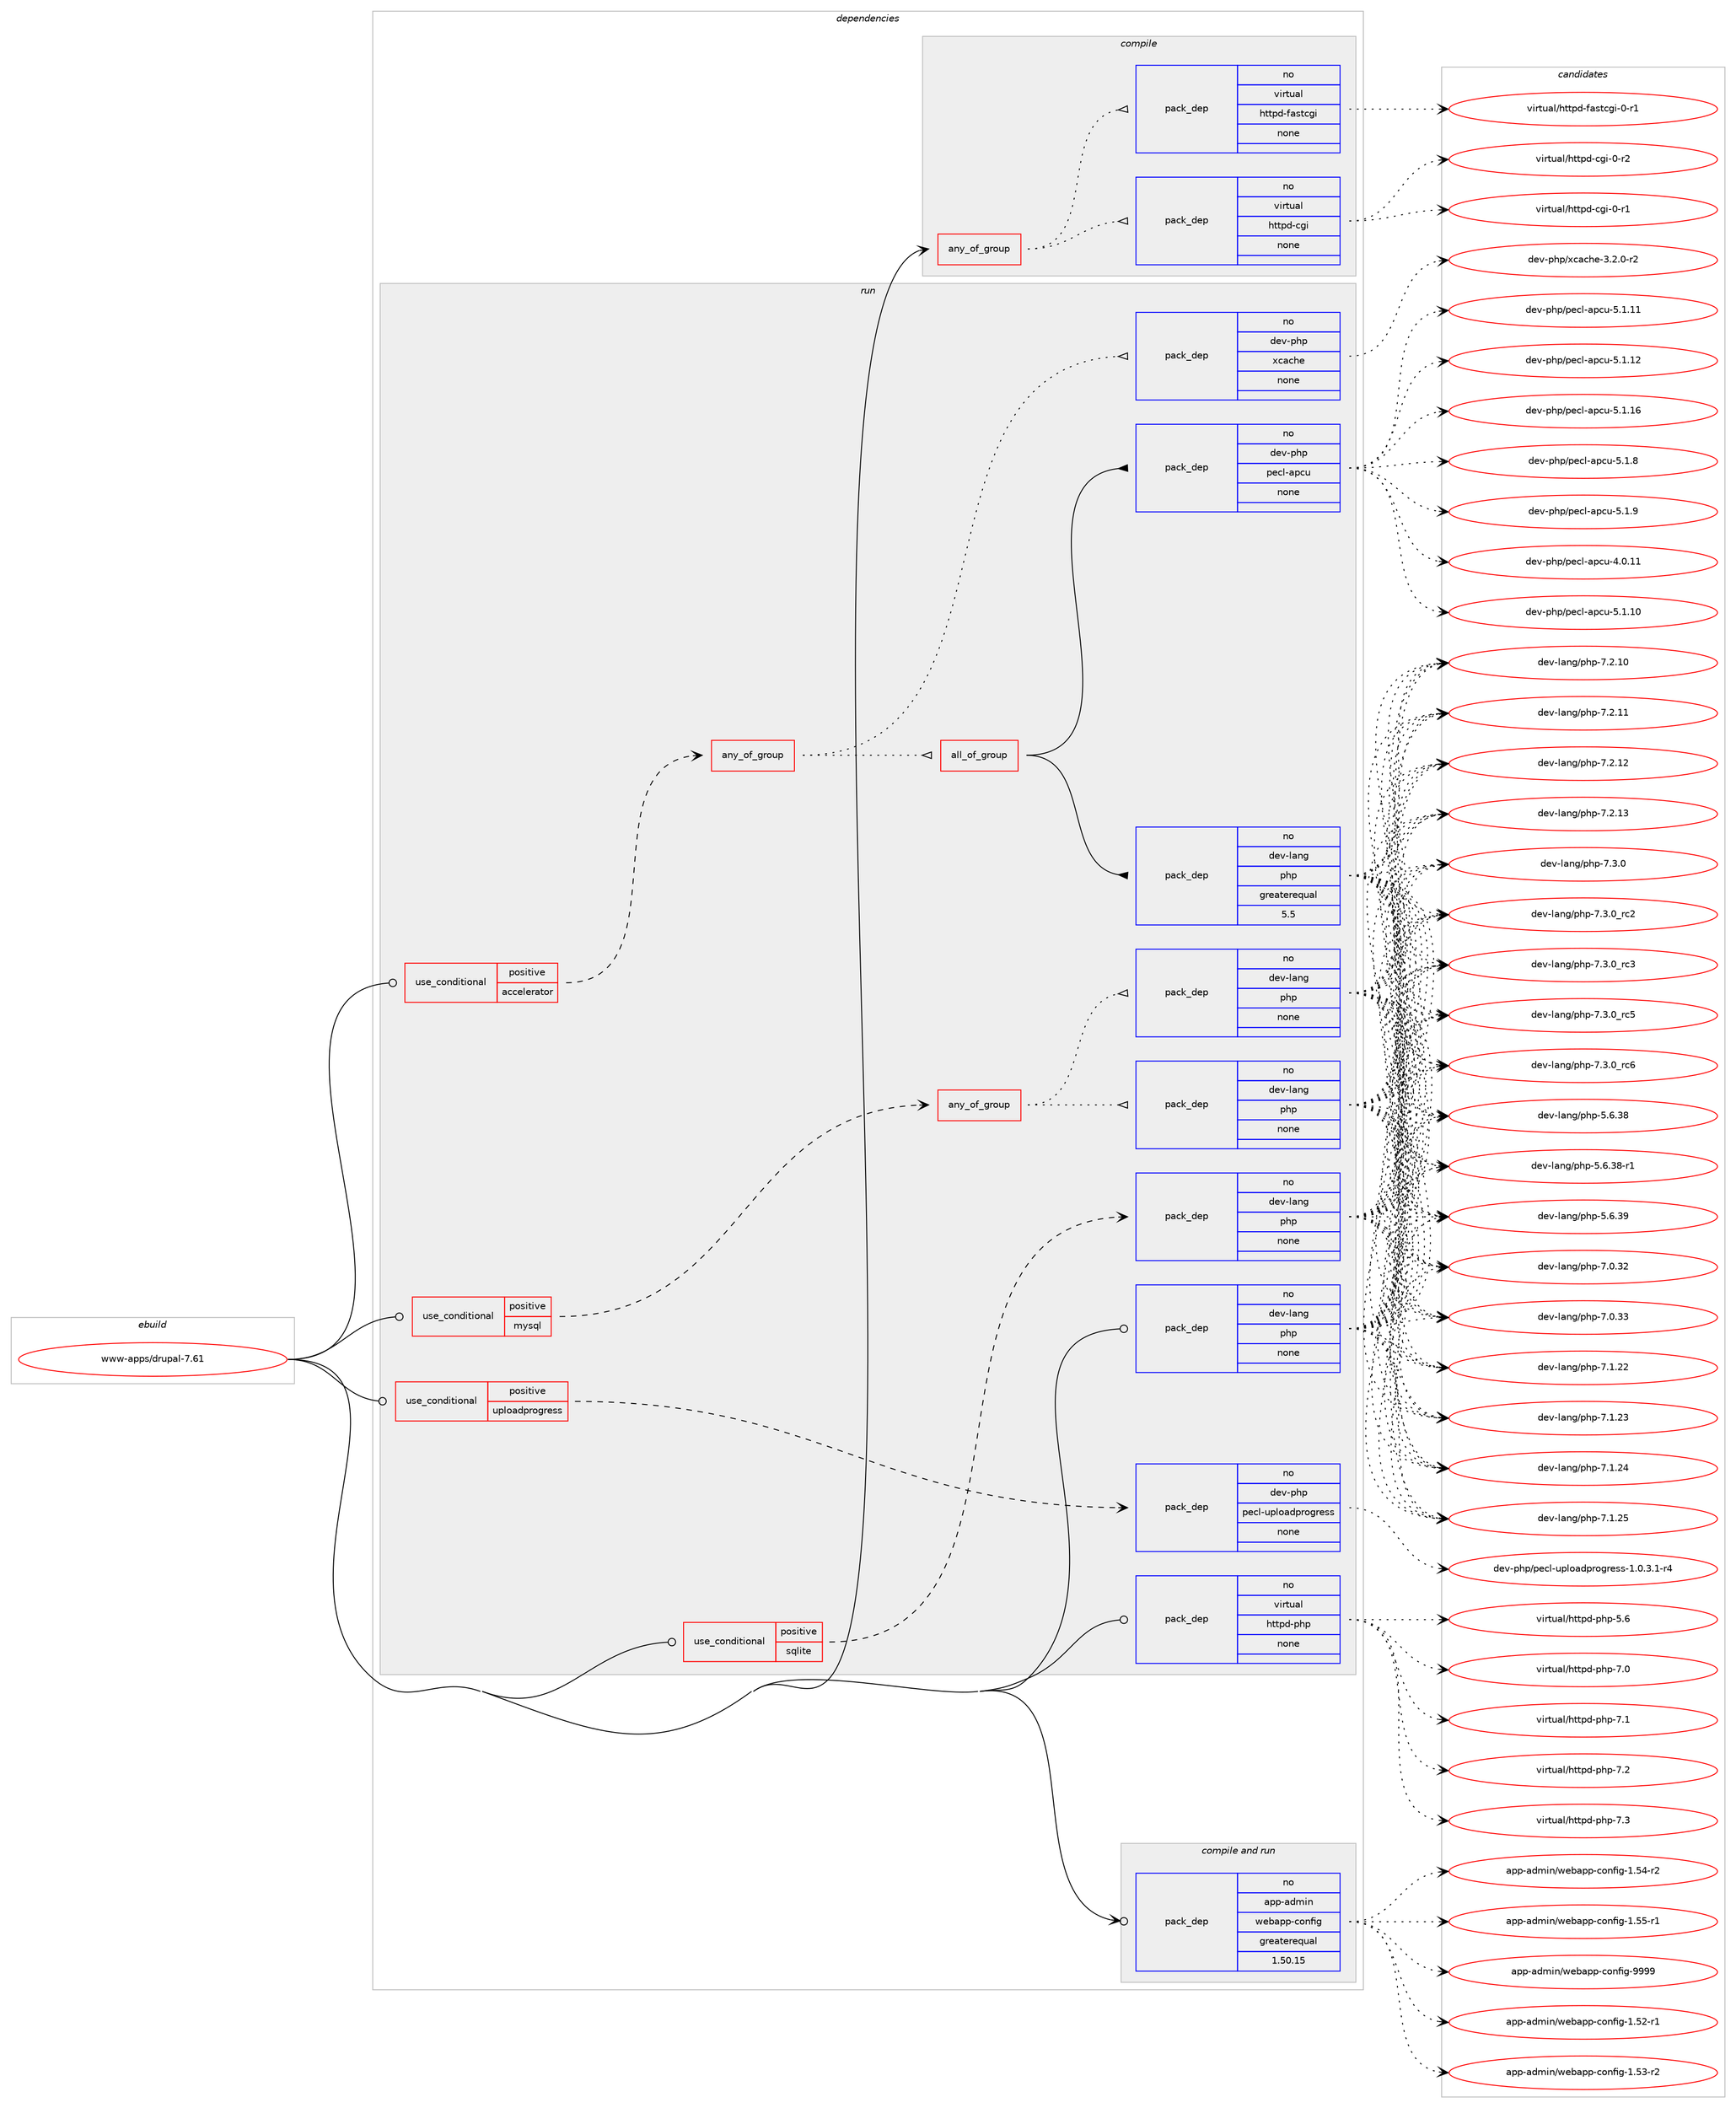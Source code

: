 digraph prolog {

# *************
# Graph options
# *************

newrank=true;
concentrate=true;
compound=true;
graph [rankdir=LR,fontname=Helvetica,fontsize=10,ranksep=1.5];#, ranksep=2.5, nodesep=0.2];
edge  [arrowhead=vee];
node  [fontname=Helvetica,fontsize=10];

# **********
# The ebuild
# **********

subgraph cluster_leftcol {
color=gray;
rank=same;
label=<<i>ebuild</i>>;
id [label="www-apps/drupal-7.61", color=red, width=4, href="../www-apps/drupal-7.61.svg"];
}

# ****************
# The dependencies
# ****************

subgraph cluster_midcol {
color=gray;
label=<<i>dependencies</i>>;
subgraph cluster_compile {
fillcolor="#eeeeee";
style=filled;
label=<<i>compile</i>>;
subgraph any201 {
dependency10037 [label=<<TABLE BORDER="0" CELLBORDER="1" CELLSPACING="0" CELLPADDING="4"><TR><TD CELLPADDING="10">any_of_group</TD></TR></TABLE>>, shape=none, color=red];subgraph pack7876 {
dependency10038 [label=<<TABLE BORDER="0" CELLBORDER="1" CELLSPACING="0" CELLPADDING="4" WIDTH="220"><TR><TD ROWSPAN="6" CELLPADDING="30">pack_dep</TD></TR><TR><TD WIDTH="110">no</TD></TR><TR><TD>virtual</TD></TR><TR><TD>httpd-cgi</TD></TR><TR><TD>none</TD></TR><TR><TD></TD></TR></TABLE>>, shape=none, color=blue];
}
dependency10037:e -> dependency10038:w [weight=20,style="dotted",arrowhead="oinv"];
subgraph pack7877 {
dependency10039 [label=<<TABLE BORDER="0" CELLBORDER="1" CELLSPACING="0" CELLPADDING="4" WIDTH="220"><TR><TD ROWSPAN="6" CELLPADDING="30">pack_dep</TD></TR><TR><TD WIDTH="110">no</TD></TR><TR><TD>virtual</TD></TR><TR><TD>httpd-fastcgi</TD></TR><TR><TD>none</TD></TR><TR><TD></TD></TR></TABLE>>, shape=none, color=blue];
}
dependency10037:e -> dependency10039:w [weight=20,style="dotted",arrowhead="oinv"];
}
id:e -> dependency10037:w [weight=20,style="solid",arrowhead="vee"];
}
subgraph cluster_compileandrun {
fillcolor="#eeeeee";
style=filled;
label=<<i>compile and run</i>>;
subgraph pack7878 {
dependency10040 [label=<<TABLE BORDER="0" CELLBORDER="1" CELLSPACING="0" CELLPADDING="4" WIDTH="220"><TR><TD ROWSPAN="6" CELLPADDING="30">pack_dep</TD></TR><TR><TD WIDTH="110">no</TD></TR><TR><TD>app-admin</TD></TR><TR><TD>webapp-config</TD></TR><TR><TD>greaterequal</TD></TR><TR><TD>1.50.15</TD></TR></TABLE>>, shape=none, color=blue];
}
id:e -> dependency10040:w [weight=20,style="solid",arrowhead="odotvee"];
}
subgraph cluster_run {
fillcolor="#eeeeee";
style=filled;
label=<<i>run</i>>;
subgraph cond1945 {
dependency10041 [label=<<TABLE BORDER="0" CELLBORDER="1" CELLSPACING="0" CELLPADDING="4"><TR><TD ROWSPAN="3" CELLPADDING="10">use_conditional</TD></TR><TR><TD>positive</TD></TR><TR><TD>accelerator</TD></TR></TABLE>>, shape=none, color=red];
subgraph any202 {
dependency10042 [label=<<TABLE BORDER="0" CELLBORDER="1" CELLSPACING="0" CELLPADDING="4"><TR><TD CELLPADDING="10">any_of_group</TD></TR></TABLE>>, shape=none, color=red];subgraph pack7879 {
dependency10043 [label=<<TABLE BORDER="0" CELLBORDER="1" CELLSPACING="0" CELLPADDING="4" WIDTH="220"><TR><TD ROWSPAN="6" CELLPADDING="30">pack_dep</TD></TR><TR><TD WIDTH="110">no</TD></TR><TR><TD>dev-php</TD></TR><TR><TD>xcache</TD></TR><TR><TD>none</TD></TR><TR><TD></TD></TR></TABLE>>, shape=none, color=blue];
}
dependency10042:e -> dependency10043:w [weight=20,style="dotted",arrowhead="oinv"];
subgraph all18 {
dependency10044 [label=<<TABLE BORDER="0" CELLBORDER="1" CELLSPACING="0" CELLPADDING="4"><TR><TD CELLPADDING="10">all_of_group</TD></TR></TABLE>>, shape=none, color=red];subgraph pack7880 {
dependency10045 [label=<<TABLE BORDER="0" CELLBORDER="1" CELLSPACING="0" CELLPADDING="4" WIDTH="220"><TR><TD ROWSPAN="6" CELLPADDING="30">pack_dep</TD></TR><TR><TD WIDTH="110">no</TD></TR><TR><TD>dev-lang</TD></TR><TR><TD>php</TD></TR><TR><TD>greaterequal</TD></TR><TR><TD>5.5</TD></TR></TABLE>>, shape=none, color=blue];
}
dependency10044:e -> dependency10045:w [weight=20,style="solid",arrowhead="inv"];
subgraph pack7881 {
dependency10046 [label=<<TABLE BORDER="0" CELLBORDER="1" CELLSPACING="0" CELLPADDING="4" WIDTH="220"><TR><TD ROWSPAN="6" CELLPADDING="30">pack_dep</TD></TR><TR><TD WIDTH="110">no</TD></TR><TR><TD>dev-php</TD></TR><TR><TD>pecl-apcu</TD></TR><TR><TD>none</TD></TR><TR><TD></TD></TR></TABLE>>, shape=none, color=blue];
}
dependency10044:e -> dependency10046:w [weight=20,style="solid",arrowhead="inv"];
}
dependency10042:e -> dependency10044:w [weight=20,style="dotted",arrowhead="oinv"];
}
dependency10041:e -> dependency10042:w [weight=20,style="dashed",arrowhead="vee"];
}
id:e -> dependency10041:w [weight=20,style="solid",arrowhead="odot"];
subgraph cond1946 {
dependency10047 [label=<<TABLE BORDER="0" CELLBORDER="1" CELLSPACING="0" CELLPADDING="4"><TR><TD ROWSPAN="3" CELLPADDING="10">use_conditional</TD></TR><TR><TD>positive</TD></TR><TR><TD>mysql</TD></TR></TABLE>>, shape=none, color=red];
subgraph any203 {
dependency10048 [label=<<TABLE BORDER="0" CELLBORDER="1" CELLSPACING="0" CELLPADDING="4"><TR><TD CELLPADDING="10">any_of_group</TD></TR></TABLE>>, shape=none, color=red];subgraph pack7882 {
dependency10049 [label=<<TABLE BORDER="0" CELLBORDER="1" CELLSPACING="0" CELLPADDING="4" WIDTH="220"><TR><TD ROWSPAN="6" CELLPADDING="30">pack_dep</TD></TR><TR><TD WIDTH="110">no</TD></TR><TR><TD>dev-lang</TD></TR><TR><TD>php</TD></TR><TR><TD>none</TD></TR><TR><TD></TD></TR></TABLE>>, shape=none, color=blue];
}
dependency10048:e -> dependency10049:w [weight=20,style="dotted",arrowhead="oinv"];
subgraph pack7883 {
dependency10050 [label=<<TABLE BORDER="0" CELLBORDER="1" CELLSPACING="0" CELLPADDING="4" WIDTH="220"><TR><TD ROWSPAN="6" CELLPADDING="30">pack_dep</TD></TR><TR><TD WIDTH="110">no</TD></TR><TR><TD>dev-lang</TD></TR><TR><TD>php</TD></TR><TR><TD>none</TD></TR><TR><TD></TD></TR></TABLE>>, shape=none, color=blue];
}
dependency10048:e -> dependency10050:w [weight=20,style="dotted",arrowhead="oinv"];
}
dependency10047:e -> dependency10048:w [weight=20,style="dashed",arrowhead="vee"];
}
id:e -> dependency10047:w [weight=20,style="solid",arrowhead="odot"];
subgraph cond1947 {
dependency10051 [label=<<TABLE BORDER="0" CELLBORDER="1" CELLSPACING="0" CELLPADDING="4"><TR><TD ROWSPAN="3" CELLPADDING="10">use_conditional</TD></TR><TR><TD>positive</TD></TR><TR><TD>sqlite</TD></TR></TABLE>>, shape=none, color=red];
subgraph pack7884 {
dependency10052 [label=<<TABLE BORDER="0" CELLBORDER="1" CELLSPACING="0" CELLPADDING="4" WIDTH="220"><TR><TD ROWSPAN="6" CELLPADDING="30">pack_dep</TD></TR><TR><TD WIDTH="110">no</TD></TR><TR><TD>dev-lang</TD></TR><TR><TD>php</TD></TR><TR><TD>none</TD></TR><TR><TD></TD></TR></TABLE>>, shape=none, color=blue];
}
dependency10051:e -> dependency10052:w [weight=20,style="dashed",arrowhead="vee"];
}
id:e -> dependency10051:w [weight=20,style="solid",arrowhead="odot"];
subgraph cond1948 {
dependency10053 [label=<<TABLE BORDER="0" CELLBORDER="1" CELLSPACING="0" CELLPADDING="4"><TR><TD ROWSPAN="3" CELLPADDING="10">use_conditional</TD></TR><TR><TD>positive</TD></TR><TR><TD>uploadprogress</TD></TR></TABLE>>, shape=none, color=red];
subgraph pack7885 {
dependency10054 [label=<<TABLE BORDER="0" CELLBORDER="1" CELLSPACING="0" CELLPADDING="4" WIDTH="220"><TR><TD ROWSPAN="6" CELLPADDING="30">pack_dep</TD></TR><TR><TD WIDTH="110">no</TD></TR><TR><TD>dev-php</TD></TR><TR><TD>pecl-uploadprogress</TD></TR><TR><TD>none</TD></TR><TR><TD></TD></TR></TABLE>>, shape=none, color=blue];
}
dependency10053:e -> dependency10054:w [weight=20,style="dashed",arrowhead="vee"];
}
id:e -> dependency10053:w [weight=20,style="solid",arrowhead="odot"];
subgraph pack7886 {
dependency10055 [label=<<TABLE BORDER="0" CELLBORDER="1" CELLSPACING="0" CELLPADDING="4" WIDTH="220"><TR><TD ROWSPAN="6" CELLPADDING="30">pack_dep</TD></TR><TR><TD WIDTH="110">no</TD></TR><TR><TD>dev-lang</TD></TR><TR><TD>php</TD></TR><TR><TD>none</TD></TR><TR><TD></TD></TR></TABLE>>, shape=none, color=blue];
}
id:e -> dependency10055:w [weight=20,style="solid",arrowhead="odot"];
subgraph pack7887 {
dependency10056 [label=<<TABLE BORDER="0" CELLBORDER="1" CELLSPACING="0" CELLPADDING="4" WIDTH="220"><TR><TD ROWSPAN="6" CELLPADDING="30">pack_dep</TD></TR><TR><TD WIDTH="110">no</TD></TR><TR><TD>virtual</TD></TR><TR><TD>httpd-php</TD></TR><TR><TD>none</TD></TR><TR><TD></TD></TR></TABLE>>, shape=none, color=blue];
}
id:e -> dependency10056:w [weight=20,style="solid",arrowhead="odot"];
}
}

# **************
# The candidates
# **************

subgraph cluster_choices {
rank=same;
color=gray;
label=<<i>candidates</i>>;

subgraph choice7876 {
color=black;
nodesep=1;
choice1181051141161179710847104116116112100459910310545484511449 [label="virtual/httpd-cgi-0-r1", color=red, width=4,href="../virtual/httpd-cgi-0-r1.svg"];
choice1181051141161179710847104116116112100459910310545484511450 [label="virtual/httpd-cgi-0-r2", color=red, width=4,href="../virtual/httpd-cgi-0-r2.svg"];
dependency10038:e -> choice1181051141161179710847104116116112100459910310545484511449:w [style=dotted,weight="100"];
dependency10038:e -> choice1181051141161179710847104116116112100459910310545484511450:w [style=dotted,weight="100"];
}
subgraph choice7877 {
color=black;
nodesep=1;
choice118105114116117971084710411611611210045102971151169910310545484511449 [label="virtual/httpd-fastcgi-0-r1", color=red, width=4,href="../virtual/httpd-fastcgi-0-r1.svg"];
dependency10039:e -> choice118105114116117971084710411611611210045102971151169910310545484511449:w [style=dotted,weight="100"];
}
subgraph choice7878 {
color=black;
nodesep=1;
choice971121124597100109105110471191019897112112459911111010210510345494653504511449 [label="app-admin/webapp-config-1.52-r1", color=red, width=4,href="../app-admin/webapp-config-1.52-r1.svg"];
choice971121124597100109105110471191019897112112459911111010210510345494653514511450 [label="app-admin/webapp-config-1.53-r2", color=red, width=4,href="../app-admin/webapp-config-1.53-r2.svg"];
choice971121124597100109105110471191019897112112459911111010210510345494653524511450 [label="app-admin/webapp-config-1.54-r2", color=red, width=4,href="../app-admin/webapp-config-1.54-r2.svg"];
choice971121124597100109105110471191019897112112459911111010210510345494653534511449 [label="app-admin/webapp-config-1.55-r1", color=red, width=4,href="../app-admin/webapp-config-1.55-r1.svg"];
choice97112112459710010910511047119101989711211245991111101021051034557575757 [label="app-admin/webapp-config-9999", color=red, width=4,href="../app-admin/webapp-config-9999.svg"];
dependency10040:e -> choice971121124597100109105110471191019897112112459911111010210510345494653504511449:w [style=dotted,weight="100"];
dependency10040:e -> choice971121124597100109105110471191019897112112459911111010210510345494653514511450:w [style=dotted,weight="100"];
dependency10040:e -> choice971121124597100109105110471191019897112112459911111010210510345494653524511450:w [style=dotted,weight="100"];
dependency10040:e -> choice971121124597100109105110471191019897112112459911111010210510345494653534511449:w [style=dotted,weight="100"];
dependency10040:e -> choice97112112459710010910511047119101989711211245991111101021051034557575757:w [style=dotted,weight="100"];
}
subgraph choice7879 {
color=black;
nodesep=1;
choice10010111845112104112471209997991041014551465046484511450 [label="dev-php/xcache-3.2.0-r2", color=red, width=4,href="../dev-php/xcache-3.2.0-r2.svg"];
dependency10043:e -> choice10010111845112104112471209997991041014551465046484511450:w [style=dotted,weight="100"];
}
subgraph choice7880 {
color=black;
nodesep=1;
choice100101118451089711010347112104112455546514648951149950 [label="dev-lang/php-7.3.0_rc2", color=red, width=4,href="../dev-lang/php-7.3.0_rc2.svg"];
choice100101118451089711010347112104112455546514648951149951 [label="dev-lang/php-7.3.0_rc3", color=red, width=4,href="../dev-lang/php-7.3.0_rc3.svg"];
choice100101118451089711010347112104112455546514648951149953 [label="dev-lang/php-7.3.0_rc5", color=red, width=4,href="../dev-lang/php-7.3.0_rc5.svg"];
choice100101118451089711010347112104112455546514648951149954 [label="dev-lang/php-7.3.0_rc6", color=red, width=4,href="../dev-lang/php-7.3.0_rc6.svg"];
choice10010111845108971101034711210411245534654465156 [label="dev-lang/php-5.6.38", color=red, width=4,href="../dev-lang/php-5.6.38.svg"];
choice100101118451089711010347112104112455346544651564511449 [label="dev-lang/php-5.6.38-r1", color=red, width=4,href="../dev-lang/php-5.6.38-r1.svg"];
choice10010111845108971101034711210411245534654465157 [label="dev-lang/php-5.6.39", color=red, width=4,href="../dev-lang/php-5.6.39.svg"];
choice10010111845108971101034711210411245554648465150 [label="dev-lang/php-7.0.32", color=red, width=4,href="../dev-lang/php-7.0.32.svg"];
choice10010111845108971101034711210411245554648465151 [label="dev-lang/php-7.0.33", color=red, width=4,href="../dev-lang/php-7.0.33.svg"];
choice10010111845108971101034711210411245554649465050 [label="dev-lang/php-7.1.22", color=red, width=4,href="../dev-lang/php-7.1.22.svg"];
choice10010111845108971101034711210411245554649465051 [label="dev-lang/php-7.1.23", color=red, width=4,href="../dev-lang/php-7.1.23.svg"];
choice10010111845108971101034711210411245554649465052 [label="dev-lang/php-7.1.24", color=red, width=4,href="../dev-lang/php-7.1.24.svg"];
choice10010111845108971101034711210411245554649465053 [label="dev-lang/php-7.1.25", color=red, width=4,href="../dev-lang/php-7.1.25.svg"];
choice10010111845108971101034711210411245554650464948 [label="dev-lang/php-7.2.10", color=red, width=4,href="../dev-lang/php-7.2.10.svg"];
choice10010111845108971101034711210411245554650464949 [label="dev-lang/php-7.2.11", color=red, width=4,href="../dev-lang/php-7.2.11.svg"];
choice10010111845108971101034711210411245554650464950 [label="dev-lang/php-7.2.12", color=red, width=4,href="../dev-lang/php-7.2.12.svg"];
choice10010111845108971101034711210411245554650464951 [label="dev-lang/php-7.2.13", color=red, width=4,href="../dev-lang/php-7.2.13.svg"];
choice100101118451089711010347112104112455546514648 [label="dev-lang/php-7.3.0", color=red, width=4,href="../dev-lang/php-7.3.0.svg"];
dependency10045:e -> choice100101118451089711010347112104112455546514648951149950:w [style=dotted,weight="100"];
dependency10045:e -> choice100101118451089711010347112104112455546514648951149951:w [style=dotted,weight="100"];
dependency10045:e -> choice100101118451089711010347112104112455546514648951149953:w [style=dotted,weight="100"];
dependency10045:e -> choice100101118451089711010347112104112455546514648951149954:w [style=dotted,weight="100"];
dependency10045:e -> choice10010111845108971101034711210411245534654465156:w [style=dotted,weight="100"];
dependency10045:e -> choice100101118451089711010347112104112455346544651564511449:w [style=dotted,weight="100"];
dependency10045:e -> choice10010111845108971101034711210411245534654465157:w [style=dotted,weight="100"];
dependency10045:e -> choice10010111845108971101034711210411245554648465150:w [style=dotted,weight="100"];
dependency10045:e -> choice10010111845108971101034711210411245554648465151:w [style=dotted,weight="100"];
dependency10045:e -> choice10010111845108971101034711210411245554649465050:w [style=dotted,weight="100"];
dependency10045:e -> choice10010111845108971101034711210411245554649465051:w [style=dotted,weight="100"];
dependency10045:e -> choice10010111845108971101034711210411245554649465052:w [style=dotted,weight="100"];
dependency10045:e -> choice10010111845108971101034711210411245554649465053:w [style=dotted,weight="100"];
dependency10045:e -> choice10010111845108971101034711210411245554650464948:w [style=dotted,weight="100"];
dependency10045:e -> choice10010111845108971101034711210411245554650464949:w [style=dotted,weight="100"];
dependency10045:e -> choice10010111845108971101034711210411245554650464950:w [style=dotted,weight="100"];
dependency10045:e -> choice10010111845108971101034711210411245554650464951:w [style=dotted,weight="100"];
dependency10045:e -> choice100101118451089711010347112104112455546514648:w [style=dotted,weight="100"];
}
subgraph choice7881 {
color=black;
nodesep=1;
choice10010111845112104112471121019910845971129911745524648464949 [label="dev-php/pecl-apcu-4.0.11", color=red, width=4,href="../dev-php/pecl-apcu-4.0.11.svg"];
choice10010111845112104112471121019910845971129911745534649464948 [label="dev-php/pecl-apcu-5.1.10", color=red, width=4,href="../dev-php/pecl-apcu-5.1.10.svg"];
choice10010111845112104112471121019910845971129911745534649464949 [label="dev-php/pecl-apcu-5.1.11", color=red, width=4,href="../dev-php/pecl-apcu-5.1.11.svg"];
choice10010111845112104112471121019910845971129911745534649464950 [label="dev-php/pecl-apcu-5.1.12", color=red, width=4,href="../dev-php/pecl-apcu-5.1.12.svg"];
choice10010111845112104112471121019910845971129911745534649464954 [label="dev-php/pecl-apcu-5.1.16", color=red, width=4,href="../dev-php/pecl-apcu-5.1.16.svg"];
choice100101118451121041124711210199108459711299117455346494656 [label="dev-php/pecl-apcu-5.1.8", color=red, width=4,href="../dev-php/pecl-apcu-5.1.8.svg"];
choice100101118451121041124711210199108459711299117455346494657 [label="dev-php/pecl-apcu-5.1.9", color=red, width=4,href="../dev-php/pecl-apcu-5.1.9.svg"];
dependency10046:e -> choice10010111845112104112471121019910845971129911745524648464949:w [style=dotted,weight="100"];
dependency10046:e -> choice10010111845112104112471121019910845971129911745534649464948:w [style=dotted,weight="100"];
dependency10046:e -> choice10010111845112104112471121019910845971129911745534649464949:w [style=dotted,weight="100"];
dependency10046:e -> choice10010111845112104112471121019910845971129911745534649464950:w [style=dotted,weight="100"];
dependency10046:e -> choice10010111845112104112471121019910845971129911745534649464954:w [style=dotted,weight="100"];
dependency10046:e -> choice100101118451121041124711210199108459711299117455346494656:w [style=dotted,weight="100"];
dependency10046:e -> choice100101118451121041124711210199108459711299117455346494657:w [style=dotted,weight="100"];
}
subgraph choice7882 {
color=black;
nodesep=1;
choice100101118451089711010347112104112455546514648951149950 [label="dev-lang/php-7.3.0_rc2", color=red, width=4,href="../dev-lang/php-7.3.0_rc2.svg"];
choice100101118451089711010347112104112455546514648951149951 [label="dev-lang/php-7.3.0_rc3", color=red, width=4,href="../dev-lang/php-7.3.0_rc3.svg"];
choice100101118451089711010347112104112455546514648951149953 [label="dev-lang/php-7.3.0_rc5", color=red, width=4,href="../dev-lang/php-7.3.0_rc5.svg"];
choice100101118451089711010347112104112455546514648951149954 [label="dev-lang/php-7.3.0_rc6", color=red, width=4,href="../dev-lang/php-7.3.0_rc6.svg"];
choice10010111845108971101034711210411245534654465156 [label="dev-lang/php-5.6.38", color=red, width=4,href="../dev-lang/php-5.6.38.svg"];
choice100101118451089711010347112104112455346544651564511449 [label="dev-lang/php-5.6.38-r1", color=red, width=4,href="../dev-lang/php-5.6.38-r1.svg"];
choice10010111845108971101034711210411245534654465157 [label="dev-lang/php-5.6.39", color=red, width=4,href="../dev-lang/php-5.6.39.svg"];
choice10010111845108971101034711210411245554648465150 [label="dev-lang/php-7.0.32", color=red, width=4,href="../dev-lang/php-7.0.32.svg"];
choice10010111845108971101034711210411245554648465151 [label="dev-lang/php-7.0.33", color=red, width=4,href="../dev-lang/php-7.0.33.svg"];
choice10010111845108971101034711210411245554649465050 [label="dev-lang/php-7.1.22", color=red, width=4,href="../dev-lang/php-7.1.22.svg"];
choice10010111845108971101034711210411245554649465051 [label="dev-lang/php-7.1.23", color=red, width=4,href="../dev-lang/php-7.1.23.svg"];
choice10010111845108971101034711210411245554649465052 [label="dev-lang/php-7.1.24", color=red, width=4,href="../dev-lang/php-7.1.24.svg"];
choice10010111845108971101034711210411245554649465053 [label="dev-lang/php-7.1.25", color=red, width=4,href="../dev-lang/php-7.1.25.svg"];
choice10010111845108971101034711210411245554650464948 [label="dev-lang/php-7.2.10", color=red, width=4,href="../dev-lang/php-7.2.10.svg"];
choice10010111845108971101034711210411245554650464949 [label="dev-lang/php-7.2.11", color=red, width=4,href="../dev-lang/php-7.2.11.svg"];
choice10010111845108971101034711210411245554650464950 [label="dev-lang/php-7.2.12", color=red, width=4,href="../dev-lang/php-7.2.12.svg"];
choice10010111845108971101034711210411245554650464951 [label="dev-lang/php-7.2.13", color=red, width=4,href="../dev-lang/php-7.2.13.svg"];
choice100101118451089711010347112104112455546514648 [label="dev-lang/php-7.3.0", color=red, width=4,href="../dev-lang/php-7.3.0.svg"];
dependency10049:e -> choice100101118451089711010347112104112455546514648951149950:w [style=dotted,weight="100"];
dependency10049:e -> choice100101118451089711010347112104112455546514648951149951:w [style=dotted,weight="100"];
dependency10049:e -> choice100101118451089711010347112104112455546514648951149953:w [style=dotted,weight="100"];
dependency10049:e -> choice100101118451089711010347112104112455546514648951149954:w [style=dotted,weight="100"];
dependency10049:e -> choice10010111845108971101034711210411245534654465156:w [style=dotted,weight="100"];
dependency10049:e -> choice100101118451089711010347112104112455346544651564511449:w [style=dotted,weight="100"];
dependency10049:e -> choice10010111845108971101034711210411245534654465157:w [style=dotted,weight="100"];
dependency10049:e -> choice10010111845108971101034711210411245554648465150:w [style=dotted,weight="100"];
dependency10049:e -> choice10010111845108971101034711210411245554648465151:w [style=dotted,weight="100"];
dependency10049:e -> choice10010111845108971101034711210411245554649465050:w [style=dotted,weight="100"];
dependency10049:e -> choice10010111845108971101034711210411245554649465051:w [style=dotted,weight="100"];
dependency10049:e -> choice10010111845108971101034711210411245554649465052:w [style=dotted,weight="100"];
dependency10049:e -> choice10010111845108971101034711210411245554649465053:w [style=dotted,weight="100"];
dependency10049:e -> choice10010111845108971101034711210411245554650464948:w [style=dotted,weight="100"];
dependency10049:e -> choice10010111845108971101034711210411245554650464949:w [style=dotted,weight="100"];
dependency10049:e -> choice10010111845108971101034711210411245554650464950:w [style=dotted,weight="100"];
dependency10049:e -> choice10010111845108971101034711210411245554650464951:w [style=dotted,weight="100"];
dependency10049:e -> choice100101118451089711010347112104112455546514648:w [style=dotted,weight="100"];
}
subgraph choice7883 {
color=black;
nodesep=1;
choice100101118451089711010347112104112455546514648951149950 [label="dev-lang/php-7.3.0_rc2", color=red, width=4,href="../dev-lang/php-7.3.0_rc2.svg"];
choice100101118451089711010347112104112455546514648951149951 [label="dev-lang/php-7.3.0_rc3", color=red, width=4,href="../dev-lang/php-7.3.0_rc3.svg"];
choice100101118451089711010347112104112455546514648951149953 [label="dev-lang/php-7.3.0_rc5", color=red, width=4,href="../dev-lang/php-7.3.0_rc5.svg"];
choice100101118451089711010347112104112455546514648951149954 [label="dev-lang/php-7.3.0_rc6", color=red, width=4,href="../dev-lang/php-7.3.0_rc6.svg"];
choice10010111845108971101034711210411245534654465156 [label="dev-lang/php-5.6.38", color=red, width=4,href="../dev-lang/php-5.6.38.svg"];
choice100101118451089711010347112104112455346544651564511449 [label="dev-lang/php-5.6.38-r1", color=red, width=4,href="../dev-lang/php-5.6.38-r1.svg"];
choice10010111845108971101034711210411245534654465157 [label="dev-lang/php-5.6.39", color=red, width=4,href="../dev-lang/php-5.6.39.svg"];
choice10010111845108971101034711210411245554648465150 [label="dev-lang/php-7.0.32", color=red, width=4,href="../dev-lang/php-7.0.32.svg"];
choice10010111845108971101034711210411245554648465151 [label="dev-lang/php-7.0.33", color=red, width=4,href="../dev-lang/php-7.0.33.svg"];
choice10010111845108971101034711210411245554649465050 [label="dev-lang/php-7.1.22", color=red, width=4,href="../dev-lang/php-7.1.22.svg"];
choice10010111845108971101034711210411245554649465051 [label="dev-lang/php-7.1.23", color=red, width=4,href="../dev-lang/php-7.1.23.svg"];
choice10010111845108971101034711210411245554649465052 [label="dev-lang/php-7.1.24", color=red, width=4,href="../dev-lang/php-7.1.24.svg"];
choice10010111845108971101034711210411245554649465053 [label="dev-lang/php-7.1.25", color=red, width=4,href="../dev-lang/php-7.1.25.svg"];
choice10010111845108971101034711210411245554650464948 [label="dev-lang/php-7.2.10", color=red, width=4,href="../dev-lang/php-7.2.10.svg"];
choice10010111845108971101034711210411245554650464949 [label="dev-lang/php-7.2.11", color=red, width=4,href="../dev-lang/php-7.2.11.svg"];
choice10010111845108971101034711210411245554650464950 [label="dev-lang/php-7.2.12", color=red, width=4,href="../dev-lang/php-7.2.12.svg"];
choice10010111845108971101034711210411245554650464951 [label="dev-lang/php-7.2.13", color=red, width=4,href="../dev-lang/php-7.2.13.svg"];
choice100101118451089711010347112104112455546514648 [label="dev-lang/php-7.3.0", color=red, width=4,href="../dev-lang/php-7.3.0.svg"];
dependency10050:e -> choice100101118451089711010347112104112455546514648951149950:w [style=dotted,weight="100"];
dependency10050:e -> choice100101118451089711010347112104112455546514648951149951:w [style=dotted,weight="100"];
dependency10050:e -> choice100101118451089711010347112104112455546514648951149953:w [style=dotted,weight="100"];
dependency10050:e -> choice100101118451089711010347112104112455546514648951149954:w [style=dotted,weight="100"];
dependency10050:e -> choice10010111845108971101034711210411245534654465156:w [style=dotted,weight="100"];
dependency10050:e -> choice100101118451089711010347112104112455346544651564511449:w [style=dotted,weight="100"];
dependency10050:e -> choice10010111845108971101034711210411245534654465157:w [style=dotted,weight="100"];
dependency10050:e -> choice10010111845108971101034711210411245554648465150:w [style=dotted,weight="100"];
dependency10050:e -> choice10010111845108971101034711210411245554648465151:w [style=dotted,weight="100"];
dependency10050:e -> choice10010111845108971101034711210411245554649465050:w [style=dotted,weight="100"];
dependency10050:e -> choice10010111845108971101034711210411245554649465051:w [style=dotted,weight="100"];
dependency10050:e -> choice10010111845108971101034711210411245554649465052:w [style=dotted,weight="100"];
dependency10050:e -> choice10010111845108971101034711210411245554649465053:w [style=dotted,weight="100"];
dependency10050:e -> choice10010111845108971101034711210411245554650464948:w [style=dotted,weight="100"];
dependency10050:e -> choice10010111845108971101034711210411245554650464949:w [style=dotted,weight="100"];
dependency10050:e -> choice10010111845108971101034711210411245554650464950:w [style=dotted,weight="100"];
dependency10050:e -> choice10010111845108971101034711210411245554650464951:w [style=dotted,weight="100"];
dependency10050:e -> choice100101118451089711010347112104112455546514648:w [style=dotted,weight="100"];
}
subgraph choice7884 {
color=black;
nodesep=1;
choice100101118451089711010347112104112455546514648951149950 [label="dev-lang/php-7.3.0_rc2", color=red, width=4,href="../dev-lang/php-7.3.0_rc2.svg"];
choice100101118451089711010347112104112455546514648951149951 [label="dev-lang/php-7.3.0_rc3", color=red, width=4,href="../dev-lang/php-7.3.0_rc3.svg"];
choice100101118451089711010347112104112455546514648951149953 [label="dev-lang/php-7.3.0_rc5", color=red, width=4,href="../dev-lang/php-7.3.0_rc5.svg"];
choice100101118451089711010347112104112455546514648951149954 [label="dev-lang/php-7.3.0_rc6", color=red, width=4,href="../dev-lang/php-7.3.0_rc6.svg"];
choice10010111845108971101034711210411245534654465156 [label="dev-lang/php-5.6.38", color=red, width=4,href="../dev-lang/php-5.6.38.svg"];
choice100101118451089711010347112104112455346544651564511449 [label="dev-lang/php-5.6.38-r1", color=red, width=4,href="../dev-lang/php-5.6.38-r1.svg"];
choice10010111845108971101034711210411245534654465157 [label="dev-lang/php-5.6.39", color=red, width=4,href="../dev-lang/php-5.6.39.svg"];
choice10010111845108971101034711210411245554648465150 [label="dev-lang/php-7.0.32", color=red, width=4,href="../dev-lang/php-7.0.32.svg"];
choice10010111845108971101034711210411245554648465151 [label="dev-lang/php-7.0.33", color=red, width=4,href="../dev-lang/php-7.0.33.svg"];
choice10010111845108971101034711210411245554649465050 [label="dev-lang/php-7.1.22", color=red, width=4,href="../dev-lang/php-7.1.22.svg"];
choice10010111845108971101034711210411245554649465051 [label="dev-lang/php-7.1.23", color=red, width=4,href="../dev-lang/php-7.1.23.svg"];
choice10010111845108971101034711210411245554649465052 [label="dev-lang/php-7.1.24", color=red, width=4,href="../dev-lang/php-7.1.24.svg"];
choice10010111845108971101034711210411245554649465053 [label="dev-lang/php-7.1.25", color=red, width=4,href="../dev-lang/php-7.1.25.svg"];
choice10010111845108971101034711210411245554650464948 [label="dev-lang/php-7.2.10", color=red, width=4,href="../dev-lang/php-7.2.10.svg"];
choice10010111845108971101034711210411245554650464949 [label="dev-lang/php-7.2.11", color=red, width=4,href="../dev-lang/php-7.2.11.svg"];
choice10010111845108971101034711210411245554650464950 [label="dev-lang/php-7.2.12", color=red, width=4,href="../dev-lang/php-7.2.12.svg"];
choice10010111845108971101034711210411245554650464951 [label="dev-lang/php-7.2.13", color=red, width=4,href="../dev-lang/php-7.2.13.svg"];
choice100101118451089711010347112104112455546514648 [label="dev-lang/php-7.3.0", color=red, width=4,href="../dev-lang/php-7.3.0.svg"];
dependency10052:e -> choice100101118451089711010347112104112455546514648951149950:w [style=dotted,weight="100"];
dependency10052:e -> choice100101118451089711010347112104112455546514648951149951:w [style=dotted,weight="100"];
dependency10052:e -> choice100101118451089711010347112104112455546514648951149953:w [style=dotted,weight="100"];
dependency10052:e -> choice100101118451089711010347112104112455546514648951149954:w [style=dotted,weight="100"];
dependency10052:e -> choice10010111845108971101034711210411245534654465156:w [style=dotted,weight="100"];
dependency10052:e -> choice100101118451089711010347112104112455346544651564511449:w [style=dotted,weight="100"];
dependency10052:e -> choice10010111845108971101034711210411245534654465157:w [style=dotted,weight="100"];
dependency10052:e -> choice10010111845108971101034711210411245554648465150:w [style=dotted,weight="100"];
dependency10052:e -> choice10010111845108971101034711210411245554648465151:w [style=dotted,weight="100"];
dependency10052:e -> choice10010111845108971101034711210411245554649465050:w [style=dotted,weight="100"];
dependency10052:e -> choice10010111845108971101034711210411245554649465051:w [style=dotted,weight="100"];
dependency10052:e -> choice10010111845108971101034711210411245554649465052:w [style=dotted,weight="100"];
dependency10052:e -> choice10010111845108971101034711210411245554649465053:w [style=dotted,weight="100"];
dependency10052:e -> choice10010111845108971101034711210411245554650464948:w [style=dotted,weight="100"];
dependency10052:e -> choice10010111845108971101034711210411245554650464949:w [style=dotted,weight="100"];
dependency10052:e -> choice10010111845108971101034711210411245554650464950:w [style=dotted,weight="100"];
dependency10052:e -> choice10010111845108971101034711210411245554650464951:w [style=dotted,weight="100"];
dependency10052:e -> choice100101118451089711010347112104112455546514648:w [style=dotted,weight="100"];
}
subgraph choice7885 {
color=black;
nodesep=1;
choice100101118451121041124711210199108451171121081119710011211411110311410111511545494648465146494511452 [label="dev-php/pecl-uploadprogress-1.0.3.1-r4", color=red, width=4,href="../dev-php/pecl-uploadprogress-1.0.3.1-r4.svg"];
dependency10054:e -> choice100101118451121041124711210199108451171121081119710011211411110311410111511545494648465146494511452:w [style=dotted,weight="100"];
}
subgraph choice7886 {
color=black;
nodesep=1;
choice100101118451089711010347112104112455546514648951149950 [label="dev-lang/php-7.3.0_rc2", color=red, width=4,href="../dev-lang/php-7.3.0_rc2.svg"];
choice100101118451089711010347112104112455546514648951149951 [label="dev-lang/php-7.3.0_rc3", color=red, width=4,href="../dev-lang/php-7.3.0_rc3.svg"];
choice100101118451089711010347112104112455546514648951149953 [label="dev-lang/php-7.3.0_rc5", color=red, width=4,href="../dev-lang/php-7.3.0_rc5.svg"];
choice100101118451089711010347112104112455546514648951149954 [label="dev-lang/php-7.3.0_rc6", color=red, width=4,href="../dev-lang/php-7.3.0_rc6.svg"];
choice10010111845108971101034711210411245534654465156 [label="dev-lang/php-5.6.38", color=red, width=4,href="../dev-lang/php-5.6.38.svg"];
choice100101118451089711010347112104112455346544651564511449 [label="dev-lang/php-5.6.38-r1", color=red, width=4,href="../dev-lang/php-5.6.38-r1.svg"];
choice10010111845108971101034711210411245534654465157 [label="dev-lang/php-5.6.39", color=red, width=4,href="../dev-lang/php-5.6.39.svg"];
choice10010111845108971101034711210411245554648465150 [label="dev-lang/php-7.0.32", color=red, width=4,href="../dev-lang/php-7.0.32.svg"];
choice10010111845108971101034711210411245554648465151 [label="dev-lang/php-7.0.33", color=red, width=4,href="../dev-lang/php-7.0.33.svg"];
choice10010111845108971101034711210411245554649465050 [label="dev-lang/php-7.1.22", color=red, width=4,href="../dev-lang/php-7.1.22.svg"];
choice10010111845108971101034711210411245554649465051 [label="dev-lang/php-7.1.23", color=red, width=4,href="../dev-lang/php-7.1.23.svg"];
choice10010111845108971101034711210411245554649465052 [label="dev-lang/php-7.1.24", color=red, width=4,href="../dev-lang/php-7.1.24.svg"];
choice10010111845108971101034711210411245554649465053 [label="dev-lang/php-7.1.25", color=red, width=4,href="../dev-lang/php-7.1.25.svg"];
choice10010111845108971101034711210411245554650464948 [label="dev-lang/php-7.2.10", color=red, width=4,href="../dev-lang/php-7.2.10.svg"];
choice10010111845108971101034711210411245554650464949 [label="dev-lang/php-7.2.11", color=red, width=4,href="../dev-lang/php-7.2.11.svg"];
choice10010111845108971101034711210411245554650464950 [label="dev-lang/php-7.2.12", color=red, width=4,href="../dev-lang/php-7.2.12.svg"];
choice10010111845108971101034711210411245554650464951 [label="dev-lang/php-7.2.13", color=red, width=4,href="../dev-lang/php-7.2.13.svg"];
choice100101118451089711010347112104112455546514648 [label="dev-lang/php-7.3.0", color=red, width=4,href="../dev-lang/php-7.3.0.svg"];
dependency10055:e -> choice100101118451089711010347112104112455546514648951149950:w [style=dotted,weight="100"];
dependency10055:e -> choice100101118451089711010347112104112455546514648951149951:w [style=dotted,weight="100"];
dependency10055:e -> choice100101118451089711010347112104112455546514648951149953:w [style=dotted,weight="100"];
dependency10055:e -> choice100101118451089711010347112104112455546514648951149954:w [style=dotted,weight="100"];
dependency10055:e -> choice10010111845108971101034711210411245534654465156:w [style=dotted,weight="100"];
dependency10055:e -> choice100101118451089711010347112104112455346544651564511449:w [style=dotted,weight="100"];
dependency10055:e -> choice10010111845108971101034711210411245534654465157:w [style=dotted,weight="100"];
dependency10055:e -> choice10010111845108971101034711210411245554648465150:w [style=dotted,weight="100"];
dependency10055:e -> choice10010111845108971101034711210411245554648465151:w [style=dotted,weight="100"];
dependency10055:e -> choice10010111845108971101034711210411245554649465050:w [style=dotted,weight="100"];
dependency10055:e -> choice10010111845108971101034711210411245554649465051:w [style=dotted,weight="100"];
dependency10055:e -> choice10010111845108971101034711210411245554649465052:w [style=dotted,weight="100"];
dependency10055:e -> choice10010111845108971101034711210411245554649465053:w [style=dotted,weight="100"];
dependency10055:e -> choice10010111845108971101034711210411245554650464948:w [style=dotted,weight="100"];
dependency10055:e -> choice10010111845108971101034711210411245554650464949:w [style=dotted,weight="100"];
dependency10055:e -> choice10010111845108971101034711210411245554650464950:w [style=dotted,weight="100"];
dependency10055:e -> choice10010111845108971101034711210411245554650464951:w [style=dotted,weight="100"];
dependency10055:e -> choice100101118451089711010347112104112455546514648:w [style=dotted,weight="100"];
}
subgraph choice7887 {
color=black;
nodesep=1;
choice11810511411611797108471041161161121004511210411245534654 [label="virtual/httpd-php-5.6", color=red, width=4,href="../virtual/httpd-php-5.6.svg"];
choice11810511411611797108471041161161121004511210411245554648 [label="virtual/httpd-php-7.0", color=red, width=4,href="../virtual/httpd-php-7.0.svg"];
choice11810511411611797108471041161161121004511210411245554649 [label="virtual/httpd-php-7.1", color=red, width=4,href="../virtual/httpd-php-7.1.svg"];
choice11810511411611797108471041161161121004511210411245554650 [label="virtual/httpd-php-7.2", color=red, width=4,href="../virtual/httpd-php-7.2.svg"];
choice11810511411611797108471041161161121004511210411245554651 [label="virtual/httpd-php-7.3", color=red, width=4,href="../virtual/httpd-php-7.3.svg"];
dependency10056:e -> choice11810511411611797108471041161161121004511210411245534654:w [style=dotted,weight="100"];
dependency10056:e -> choice11810511411611797108471041161161121004511210411245554648:w [style=dotted,weight="100"];
dependency10056:e -> choice11810511411611797108471041161161121004511210411245554649:w [style=dotted,weight="100"];
dependency10056:e -> choice11810511411611797108471041161161121004511210411245554650:w [style=dotted,weight="100"];
dependency10056:e -> choice11810511411611797108471041161161121004511210411245554651:w [style=dotted,weight="100"];
}
}

}

